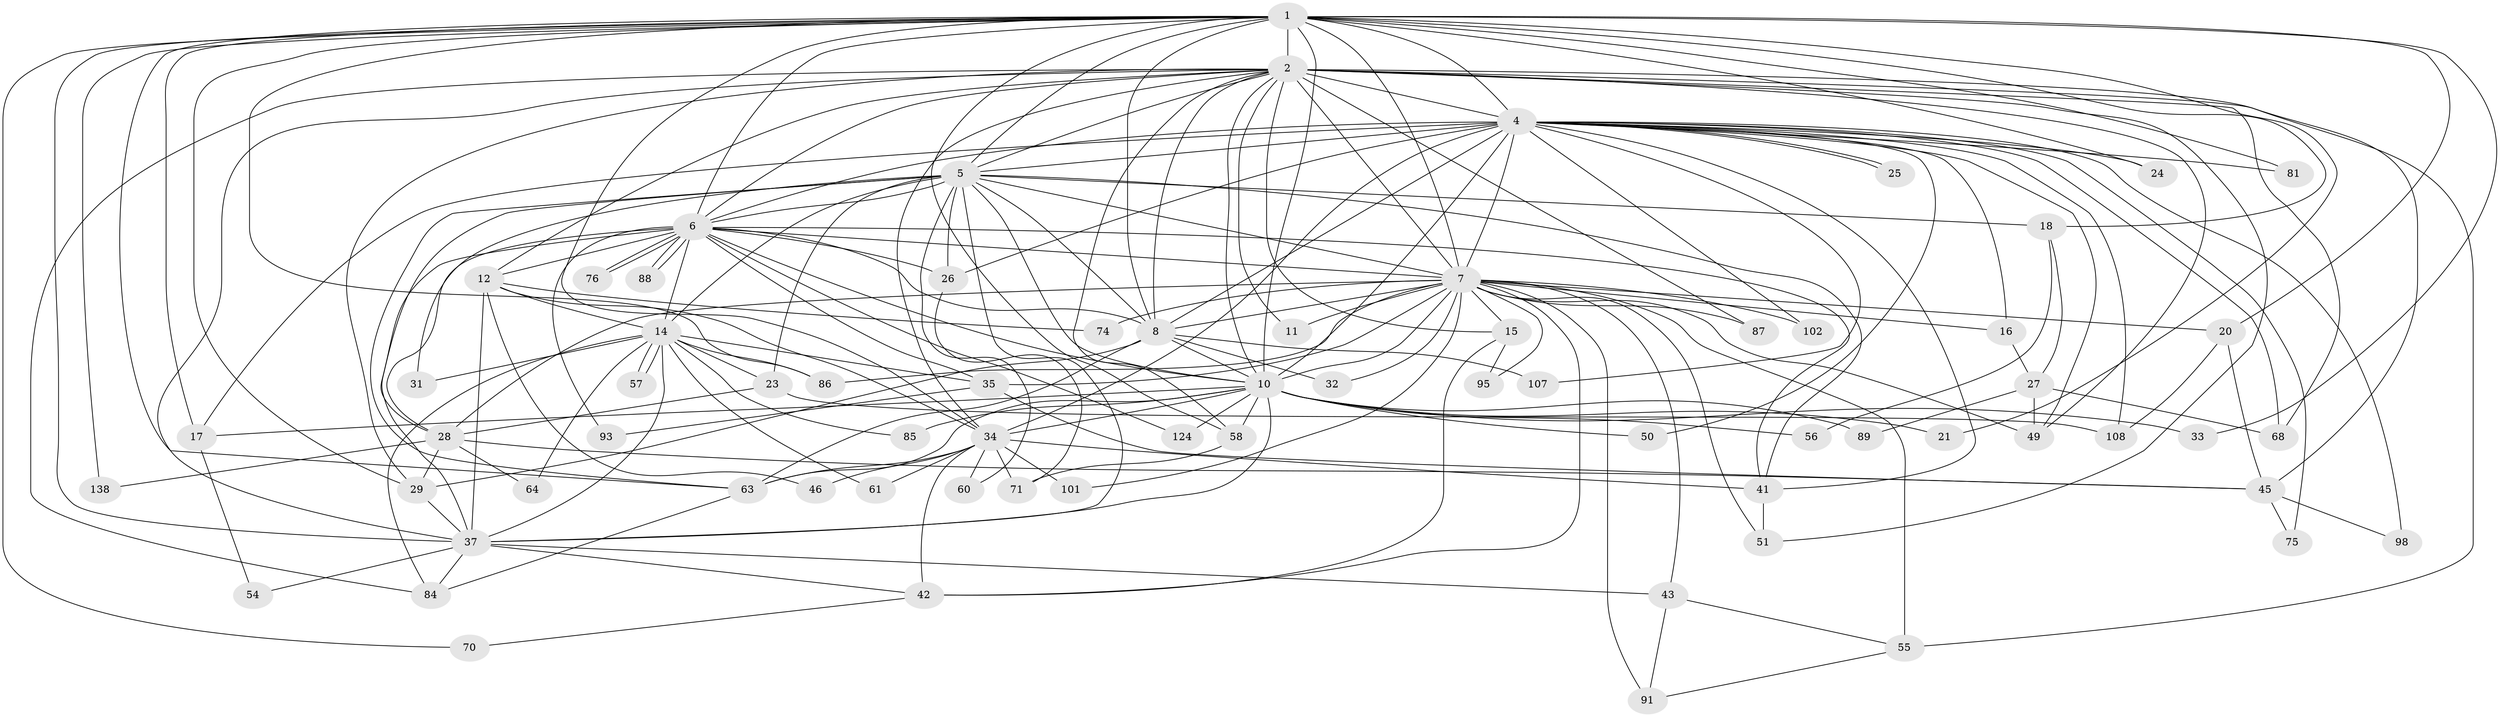 // original degree distribution, {21: 0.0070921985815602835, 25: 0.0070921985815602835, 16: 0.0070921985815602835, 35: 0.0070921985815602835, 22: 0.014184397163120567, 24: 0.014184397163120567, 23: 0.0070921985815602835, 14: 0.0070921985815602835, 2: 0.5673758865248227, 7: 0.0070921985815602835, 4: 0.16312056737588654, 12: 0.0070921985815602835, 3: 0.10638297872340426, 5: 0.03546099290780142, 6: 0.02127659574468085, 8: 0.0070921985815602835, 11: 0.0070921985815602835, 10: 0.0070921985815602835}
// Generated by graph-tools (version 1.1) at 2025/14/03/09/25 04:14:05]
// undirected, 70 vertices, 190 edges
graph export_dot {
graph [start="1"]
  node [color=gray90,style=filled];
  1 [super="+3"];
  2 [super="+127+111+131+72+73+69+38"];
  4 [super="+65+52"];
  5 [super="+66+114"];
  6;
  7 [super="+13+110+9"];
  8;
  10 [super="+19"];
  11;
  12 [super="+67"];
  14 [super="+36+30+79"];
  15;
  16;
  17 [super="+113"];
  18;
  20;
  21;
  23 [super="+134"];
  24;
  25;
  26 [super="+77"];
  27;
  28;
  29 [super="+118+78"];
  31;
  32;
  33;
  34 [super="+59+103+135+119+47"];
  35 [super="+44"];
  37 [super="+105+62+53"];
  41 [super="+116+129"];
  42 [super="+106"];
  43 [super="+99"];
  45 [super="+121"];
  46;
  49 [super="+139+115"];
  50;
  51;
  54;
  55 [super="+100+90"];
  56;
  57;
  58 [super="+120"];
  60;
  61;
  63 [super="+122+112+96"];
  64;
  68 [super="+83"];
  70;
  71;
  74;
  75;
  76;
  81;
  84;
  85;
  86;
  87;
  88;
  89;
  91 [super="+97"];
  93;
  95;
  98;
  101;
  102;
  107;
  108 [super="+140"];
  124;
  138;
  1 -- 2 [weight=2];
  1 -- 4 [weight=3];
  1 -- 5 [weight=2];
  1 -- 6 [weight=2];
  1 -- 7 [weight=6];
  1 -- 8 [weight=3];
  1 -- 10 [weight=3];
  1 -- 17;
  1 -- 18;
  1 -- 20;
  1 -- 21;
  1 -- 24;
  1 -- 29 [weight=2];
  1 -- 33;
  1 -- 37;
  1 -- 70;
  1 -- 138;
  1 -- 34;
  1 -- 81;
  1 -- 86;
  1 -- 63;
  1 -- 58;
  2 -- 4 [weight=2];
  2 -- 5;
  2 -- 6;
  2 -- 7 [weight=5];
  2 -- 8;
  2 -- 10 [weight=2];
  2 -- 11;
  2 -- 12 [weight=2];
  2 -- 15;
  2 -- 51;
  2 -- 58;
  2 -- 68 [weight=2];
  2 -- 87;
  2 -- 45;
  2 -- 49;
  2 -- 55;
  2 -- 29;
  2 -- 34 [weight=2];
  2 -- 84;
  2 -- 37;
  4 -- 5;
  4 -- 6 [weight=2];
  4 -- 7 [weight=4];
  4 -- 8;
  4 -- 10 [weight=4];
  4 -- 16;
  4 -- 17;
  4 -- 24;
  4 -- 25;
  4 -- 25;
  4 -- 26;
  4 -- 34 [weight=2];
  4 -- 49;
  4 -- 50;
  4 -- 68;
  4 -- 75;
  4 -- 81;
  4 -- 98;
  4 -- 102;
  4 -- 107;
  4 -- 108;
  4 -- 41;
  5 -- 6;
  5 -- 7 [weight=4];
  5 -- 8;
  5 -- 10 [weight=2];
  5 -- 14 [weight=2];
  5 -- 18;
  5 -- 23;
  5 -- 31;
  5 -- 41;
  5 -- 60;
  5 -- 63;
  5 -- 37;
  5 -- 28;
  5 -- 26;
  6 -- 7 [weight=2];
  6 -- 8;
  6 -- 10;
  6 -- 12;
  6 -- 14 [weight=2];
  6 -- 26;
  6 -- 28;
  6 -- 35;
  6 -- 76;
  6 -- 76;
  6 -- 88;
  6 -- 88;
  6 -- 93;
  6 -- 124;
  6 -- 41;
  6 -- 37;
  7 -- 8 [weight=2];
  7 -- 10 [weight=2];
  7 -- 11;
  7 -- 15;
  7 -- 28;
  7 -- 32;
  7 -- 43;
  7 -- 55 [weight=2];
  7 -- 87;
  7 -- 95;
  7 -- 102;
  7 -- 49;
  7 -- 16;
  7 -- 86;
  7 -- 42;
  7 -- 35;
  7 -- 101;
  7 -- 74;
  7 -- 51;
  7 -- 20;
  7 -- 91 [weight=2];
  8 -- 10;
  8 -- 32;
  8 -- 107;
  8 -- 63;
  8 -- 29;
  10 -- 21;
  10 -- 50;
  10 -- 58;
  10 -- 63;
  10 -- 85;
  10 -- 89;
  10 -- 124;
  10 -- 34;
  10 -- 56;
  10 -- 33;
  10 -- 17;
  10 -- 37;
  12 -- 34;
  12 -- 46;
  12 -- 74;
  12 -- 14;
  12 -- 37;
  14 -- 23;
  14 -- 31;
  14 -- 57;
  14 -- 57;
  14 -- 64;
  14 -- 85;
  14 -- 86;
  14 -- 37;
  14 -- 61;
  14 -- 84;
  14 -- 35;
  15 -- 42;
  15 -- 95;
  16 -- 27;
  17 -- 54;
  18 -- 27;
  18 -- 56;
  20 -- 45;
  20 -- 108;
  23 -- 108;
  23 -- 28;
  26 -- 71;
  27 -- 49 [weight=2];
  27 -- 89;
  27 -- 68;
  28 -- 29;
  28 -- 64;
  28 -- 138;
  28 -- 45;
  29 -- 37;
  34 -- 41;
  34 -- 46;
  34 -- 101;
  34 -- 60;
  34 -- 61;
  34 -- 42;
  34 -- 71;
  34 -- 63;
  35 -- 45;
  35 -- 93;
  37 -- 42;
  37 -- 43;
  37 -- 54;
  37 -- 84;
  41 -- 51;
  42 -- 70;
  43 -- 55;
  43 -- 91;
  45 -- 75;
  45 -- 98;
  55 -- 91;
  58 -- 71;
  63 -- 84;
}
